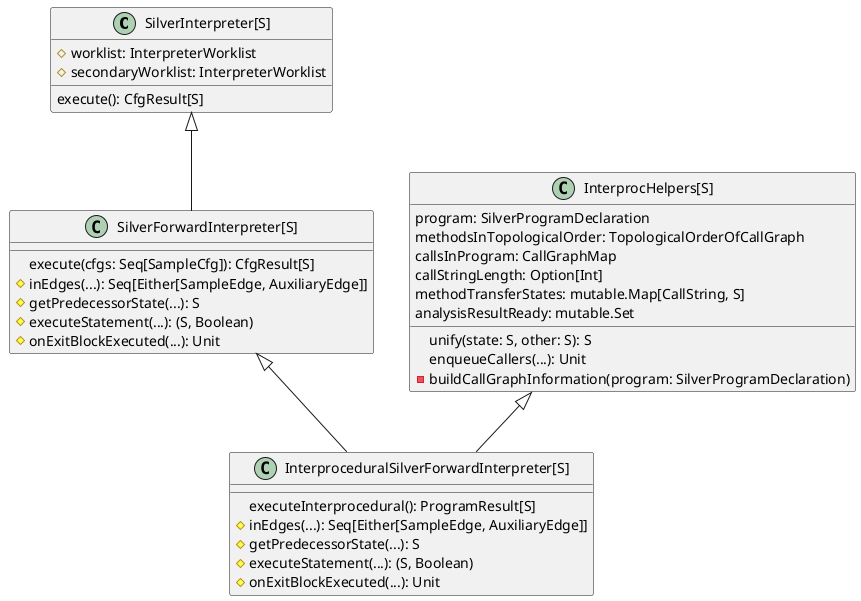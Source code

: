 @startuml

"SilverInterpreter[S]" <|-- "SilverForwardInterpreter[S]"

"SilverInterpreter[S]" : #worklist: InterpreterWorklist
"SilverInterpreter[S]" : #secondaryWorklist: InterpreterWorklist
"SilverInterpreter[S]" : execute(): CfgResult[S]

"SilverForwardInterpreter[S]" <|-- "InterproceduralSilverForwardInterpreter[S]"
"SilverForwardInterpreter[S]" : execute(cfgs: Seq[SampleCfg]): CfgResult[S]
"SilverForwardInterpreter[S]" : #inEdges(...): Seq[Either[SampleEdge, AuxiliaryEdge]]
"SilverForwardInterpreter[S]" : #getPredecessorState(...): S
"SilverForwardInterpreter[S]" : #executeStatement(...): (S, Boolean)
"SilverForwardInterpreter[S]" : #onExitBlockExecuted(...): Unit



"InterprocHelpers[S]" <|-- "InterproceduralSilverForwardInterpreter[S]"

"InterprocHelpers[S]" : program: SilverProgramDeclaration
"InterprocHelpers[S]" : methodsInTopologicalOrder: TopologicalOrderOfCallGraph
"InterprocHelpers[S]" : callsInProgram: CallGraphMap
"InterprocHelpers[S]" : callStringLength: Option[Int]
"InterprocHelpers[S]" : methodTransferStates: mutable.Map[CallString, S]
"InterprocHelpers[S]" : analysisResultReady: mutable.Set
"InterprocHelpers[S]" : unify(state: S, other: S): S
"InterprocHelpers[S]" : enqueueCallers(...): Unit
"InterprocHelpers[S]" : -buildCallGraphInformation(program: SilverProgramDeclaration)

"InterproceduralSilverForwardInterpreter[S]" : executeInterprocedural(): ProgramResult[S]
"InterproceduralSilverForwardInterpreter[S]" : #inEdges(...): Seq[Either[SampleEdge, AuxiliaryEdge]]
"InterproceduralSilverForwardInterpreter[S]" : #getPredecessorState(...): S
"InterproceduralSilverForwardInterpreter[S]" : #executeStatement(...): (S, Boolean)
"InterproceduralSilverForwardInterpreter[S]" : #onExitBlockExecuted(...): Unit

@enduml